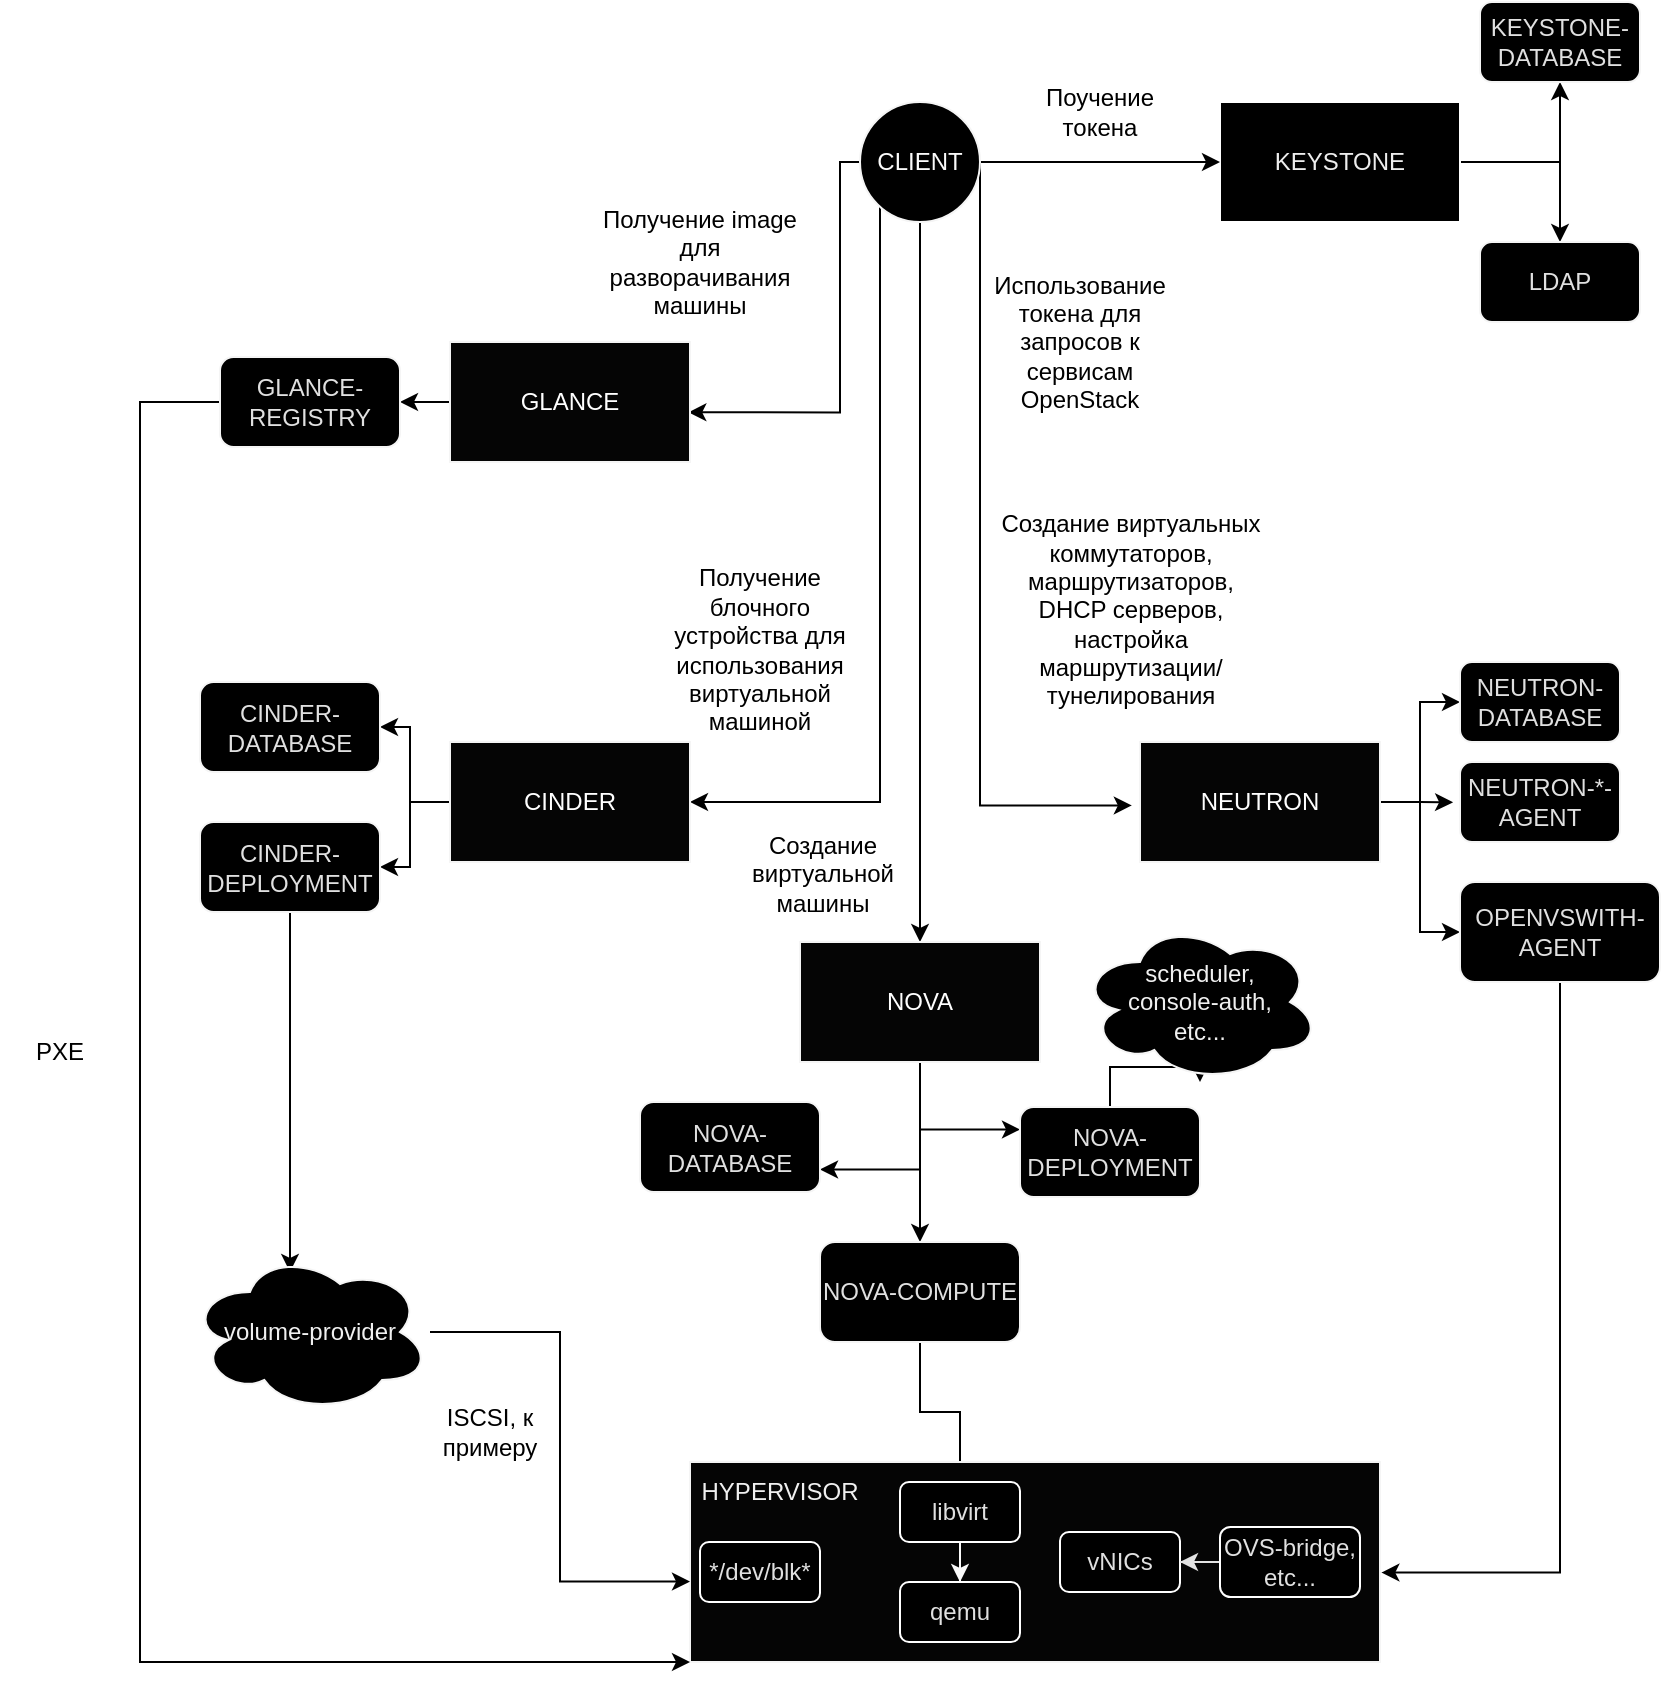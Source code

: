 <mxfile version="24.5.5" type="device">
  <diagram name="Страница — 1" id="yQepRrKSLse9UqKDeXqT">
    <mxGraphModel dx="2901" dy="2309" grid="1" gridSize="10" guides="1" tooltips="1" connect="1" arrows="1" fold="1" page="1" pageScale="1" pageWidth="827" pageHeight="1169" math="0" shadow="0">
      <root>
        <mxCell id="0" />
        <mxCell id="1" parent="0" />
        <mxCell id="1b5dXNHXJA4Hd9jXxRGN-10" value="" style="edgeStyle=orthogonalEdgeStyle;rounded=0;orthogonalLoop=1;jettySize=auto;html=1;" parent="1" source="1b5dXNHXJA4Hd9jXxRGN-1" target="1b5dXNHXJA4Hd9jXxRGN-7" edge="1">
          <mxGeometry relative="1" as="geometry" />
        </mxCell>
        <mxCell id="1b5dXNHXJA4Hd9jXxRGN-12" style="edgeStyle=orthogonalEdgeStyle;rounded=0;orthogonalLoop=1;jettySize=auto;html=1;entryX=0.5;entryY=1;entryDx=0;entryDy=0;" parent="1" source="1b5dXNHXJA4Hd9jXxRGN-1" target="1b5dXNHXJA4Hd9jXxRGN-4" edge="1">
          <mxGeometry relative="1" as="geometry" />
        </mxCell>
        <mxCell id="1b5dXNHXJA4Hd9jXxRGN-1" value="&lt;font color=&quot;#ededed&quot;&gt;KEYSTONE&lt;/font&gt;" style="whiteSpace=wrap;html=1;fillColor=#000000;rounded=0;strokeColor=#FFFFFF;" parent="1" vertex="1">
          <mxGeometry x="570" y="10" width="120" height="60" as="geometry" />
        </mxCell>
        <mxCell id="1b5dXNHXJA4Hd9jXxRGN-4" value="&lt;font color=&quot;#e0e0e0&quot;&gt;KEYSTONE-DATABASE&lt;/font&gt;" style="whiteSpace=wrap;html=1;rounded=1;fillColor=#000000;strokeColor=#F5F5F5;" parent="1" vertex="1">
          <mxGeometry x="700" y="-40" width="80" height="40" as="geometry" />
        </mxCell>
        <mxCell id="1b5dXNHXJA4Hd9jXxRGN-7" value="&lt;font color=&quot;#e0e0e0&quot;&gt;LDAP&lt;/font&gt;" style="whiteSpace=wrap;html=1;rounded=1;fillColor=#000000;strokeColor=#F5F5F5;" parent="1" vertex="1">
          <mxGeometry x="700" y="80" width="80" height="40" as="geometry" />
        </mxCell>
        <mxCell id="1b5dXNHXJA4Hd9jXxRGN-16" value="" style="edgeStyle=orthogonalEdgeStyle;rounded=0;orthogonalLoop=1;jettySize=auto;html=1;entryX=0;entryY=0.5;entryDx=0;entryDy=0;" parent="1" source="1b5dXNHXJA4Hd9jXxRGN-13" target="1b5dXNHXJA4Hd9jXxRGN-1" edge="1">
          <mxGeometry relative="1" as="geometry">
            <mxPoint x="520" y="60" as="targetPoint" />
          </mxGeometry>
        </mxCell>
        <mxCell id="1b5dXNHXJA4Hd9jXxRGN-71" value="" style="edgeStyle=orthogonalEdgeStyle;rounded=0;orthogonalLoop=1;jettySize=auto;html=1;entryX=0.5;entryY=0;entryDx=0;entryDy=0;" parent="1" target="1b5dXNHXJA4Hd9jXxRGN-17" edge="1">
          <mxGeometry relative="1" as="geometry">
            <mxPoint x="430" y="60" as="sourcePoint" />
            <mxPoint x="420" y="400" as="targetPoint" />
            <Array as="points">
              <mxPoint x="420" y="60" />
            </Array>
          </mxGeometry>
        </mxCell>
        <mxCell id="1b5dXNHXJA4Hd9jXxRGN-73" value="" style="edgeStyle=orthogonalEdgeStyle;rounded=0;orthogonalLoop=1;jettySize=auto;html=1;entryX=0.993;entryY=0.586;entryDx=0;entryDy=0;entryPerimeter=0;" parent="1" source="1b5dXNHXJA4Hd9jXxRGN-13" target="1b5dXNHXJA4Hd9jXxRGN-63" edge="1">
          <mxGeometry relative="1" as="geometry">
            <mxPoint x="420" y="150" as="targetPoint" />
            <Array as="points">
              <mxPoint x="380" y="40" />
              <mxPoint x="380" y="165" />
            </Array>
          </mxGeometry>
        </mxCell>
        <mxCell id="1b5dXNHXJA4Hd9jXxRGN-75" value="" style="edgeStyle=orthogonalEdgeStyle;rounded=0;orthogonalLoop=1;jettySize=auto;html=1;entryX=1;entryY=0.5;entryDx=0;entryDy=0;" parent="1" source="1b5dXNHXJA4Hd9jXxRGN-13" target="1b5dXNHXJA4Hd9jXxRGN-37" edge="1">
          <mxGeometry relative="1" as="geometry">
            <mxPoint x="420" y="360" as="targetPoint" />
            <Array as="points">
              <mxPoint x="400" y="360" />
            </Array>
          </mxGeometry>
        </mxCell>
        <mxCell id="1b5dXNHXJA4Hd9jXxRGN-77" value="" style="edgeStyle=orthogonalEdgeStyle;rounded=0;orthogonalLoop=1;jettySize=auto;html=1;entryX=-0.034;entryY=0.529;entryDx=0;entryDy=0;entryPerimeter=0;" parent="1" source="1b5dXNHXJA4Hd9jXxRGN-13" target="1b5dXNHXJA4Hd9jXxRGN-50" edge="1">
          <mxGeometry relative="1" as="geometry">
            <mxPoint x="420" y="150" as="targetPoint" />
            <Array as="points">
              <mxPoint x="450" y="362" />
            </Array>
          </mxGeometry>
        </mxCell>
        <mxCell id="1b5dXNHXJA4Hd9jXxRGN-13" value="&lt;font color=&quot;#fafafa&quot;&gt;CLIENT&lt;/font&gt;" style="ellipse;whiteSpace=wrap;html=1;strokeColor=#F5F5F5;fillColor=#000000;" parent="1" vertex="1">
          <mxGeometry x="390" y="10" width="60" height="60" as="geometry" />
        </mxCell>
        <mxCell id="1b5dXNHXJA4Hd9jXxRGN-14" value="Поучение токена" style="text;strokeColor=none;align=center;fillColor=none;html=1;verticalAlign=middle;whiteSpace=wrap;rounded=0;" parent="1" vertex="1">
          <mxGeometry x="480" width="60" height="30" as="geometry" />
        </mxCell>
        <mxCell id="1b5dXNHXJA4Hd9jXxRGN-24" value="" style="edgeStyle=orthogonalEdgeStyle;rounded=0;orthogonalLoop=1;jettySize=auto;html=1;" parent="1" source="1b5dXNHXJA4Hd9jXxRGN-17" target="1b5dXNHXJA4Hd9jXxRGN-20" edge="1">
          <mxGeometry relative="1" as="geometry" />
        </mxCell>
        <mxCell id="1b5dXNHXJA4Hd9jXxRGN-25" style="edgeStyle=orthogonalEdgeStyle;rounded=0;orthogonalLoop=1;jettySize=auto;html=1;entryX=1;entryY=0.75;entryDx=0;entryDy=0;" parent="1" source="1b5dXNHXJA4Hd9jXxRGN-17" target="1b5dXNHXJA4Hd9jXxRGN-18" edge="1">
          <mxGeometry relative="1" as="geometry" />
        </mxCell>
        <mxCell id="1b5dXNHXJA4Hd9jXxRGN-26" style="edgeStyle=orthogonalEdgeStyle;rounded=0;orthogonalLoop=1;jettySize=auto;html=1;entryX=0;entryY=0.25;entryDx=0;entryDy=0;" parent="1" source="1b5dXNHXJA4Hd9jXxRGN-17" target="1b5dXNHXJA4Hd9jXxRGN-19" edge="1">
          <mxGeometry relative="1" as="geometry">
            <Array as="points">
              <mxPoint x="420" y="524" />
            </Array>
          </mxGeometry>
        </mxCell>
        <mxCell id="1b5dXNHXJA4Hd9jXxRGN-17" value="&lt;font color=&quot;#ffffff&quot;&gt;NOVA&lt;/font&gt;" style="whiteSpace=wrap;html=1;fillColor=#050505;strokeColor=#F5F5F5;" parent="1" vertex="1">
          <mxGeometry x="360" y="430" width="120" height="60" as="geometry" />
        </mxCell>
        <mxCell id="1b5dXNHXJA4Hd9jXxRGN-18" value="&lt;font color=&quot;#e0e0e0&quot;&gt;NOVA-DATABASE&lt;/font&gt;" style="whiteSpace=wrap;html=1;rounded=1;fillColor=#000000;strokeColor=#F5F5F5;" parent="1" vertex="1">
          <mxGeometry x="280" y="510" width="90" height="45" as="geometry" />
        </mxCell>
        <mxCell id="1b5dXNHXJA4Hd9jXxRGN-23" value="" style="edgeStyle=orthogonalEdgeStyle;rounded=0;orthogonalLoop=1;jettySize=auto;html=1;" parent="1" source="1b5dXNHXJA4Hd9jXxRGN-19" target="1b5dXNHXJA4Hd9jXxRGN-22" edge="1">
          <mxGeometry relative="1" as="geometry" />
        </mxCell>
        <mxCell id="1b5dXNHXJA4Hd9jXxRGN-19" value="&lt;font color=&quot;#e0e0e0&quot;&gt;NOVA-DEPLOYMENT&lt;/font&gt;" style="whiteSpace=wrap;html=1;rounded=1;fillColor=#000000;strokeColor=#F5F5F5;" parent="1" vertex="1">
          <mxGeometry x="470" y="512.5" width="90" height="45" as="geometry" />
        </mxCell>
        <mxCell id="1b5dXNHXJA4Hd9jXxRGN-36" value="" style="edgeStyle=orthogonalEdgeStyle;rounded=0;orthogonalLoop=1;jettySize=auto;html=1;" parent="1" source="1b5dXNHXJA4Hd9jXxRGN-20" target="1b5dXNHXJA4Hd9jXxRGN-32" edge="1">
          <mxGeometry relative="1" as="geometry">
            <Array as="points">
              <mxPoint x="420" y="665" />
              <mxPoint x="440" y="665" />
            </Array>
          </mxGeometry>
        </mxCell>
        <mxCell id="1b5dXNHXJA4Hd9jXxRGN-20" value="&lt;font color=&quot;#e0e0e0&quot;&gt;NOVA-COMPUTE&lt;/font&gt;" style="whiteSpace=wrap;html=1;rounded=1;fillColor=#000000;strokeColor=#F5F5F5;" parent="1" vertex="1">
          <mxGeometry x="370" y="580" width="100" height="50" as="geometry" />
        </mxCell>
        <mxCell id="1b5dXNHXJA4Hd9jXxRGN-22" value="&lt;font color=&quot;#f0f0f0&quot;&gt;scheduler, &lt;br&gt;console-auth, &lt;br&gt;etc...&lt;/font&gt;" style="ellipse;shape=cloud;whiteSpace=wrap;html=1;fillColor=#000000;rounded=1;strokeColor=#F5F5F5;" parent="1" vertex="1">
          <mxGeometry x="500" y="420" width="120" height="80" as="geometry" />
        </mxCell>
        <mxCell id="1b5dXNHXJA4Hd9jXxRGN-29" value="" style="whiteSpace=wrap;html=1;fillColor=#050505;strokeColor=#F5F5F5;" parent="1" vertex="1">
          <mxGeometry x="305" y="690" width="345" height="100" as="geometry" />
        </mxCell>
        <mxCell id="1b5dXNHXJA4Hd9jXxRGN-30" value="&lt;font color=&quot;#f0f0f0&quot;&gt;HYPERVISOR&lt;/font&gt;" style="text;strokeColor=none;align=center;fillColor=none;html=1;verticalAlign=middle;whiteSpace=wrap;rounded=0;" parent="1" vertex="1">
          <mxGeometry x="320" y="690" width="60" height="30" as="geometry" />
        </mxCell>
        <mxCell id="1b5dXNHXJA4Hd9jXxRGN-34" value="" style="edgeStyle=orthogonalEdgeStyle;rounded=0;orthogonalLoop=1;jettySize=auto;html=1;strokeColor=#FAFAFA;" parent="1" source="1b5dXNHXJA4Hd9jXxRGN-32" target="1b5dXNHXJA4Hd9jXxRGN-33" edge="1">
          <mxGeometry relative="1" as="geometry" />
        </mxCell>
        <mxCell id="1b5dXNHXJA4Hd9jXxRGN-32" value="&lt;font color=&quot;#e0e0e0&quot;&gt;libvirt&lt;/font&gt;" style="whiteSpace=wrap;html=1;rounded=1;fillColor=#000000;strokeColor=#FFFFFF;" parent="1" vertex="1">
          <mxGeometry x="410" y="700" width="60" height="30" as="geometry" />
        </mxCell>
        <mxCell id="1b5dXNHXJA4Hd9jXxRGN-33" value="&lt;font color=&quot;#e0e0e0&quot;&gt;qemu&lt;/font&gt;" style="whiteSpace=wrap;html=1;rounded=1;fillColor=#000000;strokeColor=#FFFFFF;" parent="1" vertex="1">
          <mxGeometry x="410" y="750" width="60" height="30" as="geometry" />
        </mxCell>
        <mxCell id="1b5dXNHXJA4Hd9jXxRGN-46" value="" style="edgeStyle=orthogonalEdgeStyle;rounded=0;orthogonalLoop=1;jettySize=auto;html=1;" parent="1" source="1b5dXNHXJA4Hd9jXxRGN-37" target="1b5dXNHXJA4Hd9jXxRGN-40" edge="1">
          <mxGeometry relative="1" as="geometry" />
        </mxCell>
        <mxCell id="1b5dXNHXJA4Hd9jXxRGN-47" style="edgeStyle=orthogonalEdgeStyle;rounded=0;orthogonalLoop=1;jettySize=auto;html=1;entryX=1;entryY=0.5;entryDx=0;entryDy=0;" parent="1" source="1b5dXNHXJA4Hd9jXxRGN-37" target="1b5dXNHXJA4Hd9jXxRGN-38" edge="1">
          <mxGeometry relative="1" as="geometry" />
        </mxCell>
        <mxCell id="1b5dXNHXJA4Hd9jXxRGN-37" value="&lt;font color=&quot;#ffffff&quot;&gt;CINDER&lt;/font&gt;" style="whiteSpace=wrap;html=1;fillColor=#050505;strokeColor=#F5F5F5;" parent="1" vertex="1">
          <mxGeometry x="185" y="330" width="120" height="60" as="geometry" />
        </mxCell>
        <mxCell id="1b5dXNHXJA4Hd9jXxRGN-38" value="&lt;font color=&quot;#e0e0e0&quot;&gt;CINDER-DATABASE&lt;/font&gt;" style="whiteSpace=wrap;html=1;rounded=1;fillColor=#000000;strokeColor=#F5F5F5;" parent="1" vertex="1">
          <mxGeometry x="60" y="300" width="90" height="45" as="geometry" />
        </mxCell>
        <mxCell id="1b5dXNHXJA4Hd9jXxRGN-49" value="" style="edgeStyle=orthogonalEdgeStyle;rounded=0;orthogonalLoop=1;jettySize=auto;html=1;exitX=0.5;exitY=1;exitDx=0;exitDy=0;" parent="1" source="1b5dXNHXJA4Hd9jXxRGN-40" edge="1">
          <mxGeometry relative="1" as="geometry">
            <mxPoint x="105" y="440" as="sourcePoint" />
            <mxPoint x="105" y="595" as="targetPoint" />
          </mxGeometry>
        </mxCell>
        <mxCell id="1b5dXNHXJA4Hd9jXxRGN-40" value="&lt;font color=&quot;#e0e0e0&quot;&gt;CINDER-DEPLOYMENT&lt;/font&gt;" style="whiteSpace=wrap;html=1;rounded=1;fillColor=#000000;strokeColor=#F5F5F5;" parent="1" vertex="1">
          <mxGeometry x="60" y="370" width="90" height="45" as="geometry" />
        </mxCell>
        <mxCell id="1b5dXNHXJA4Hd9jXxRGN-44" value="" style="edgeStyle=orthogonalEdgeStyle;rounded=0;orthogonalLoop=1;jettySize=auto;html=1;entryX=0;entryY=0.598;entryDx=0;entryDy=0;entryPerimeter=0;" parent="1" source="1b5dXNHXJA4Hd9jXxRGN-42" target="1b5dXNHXJA4Hd9jXxRGN-29" edge="1">
          <mxGeometry relative="1" as="geometry">
            <mxPoint x="275" y="625" as="targetPoint" />
          </mxGeometry>
        </mxCell>
        <mxCell id="1b5dXNHXJA4Hd9jXxRGN-42" value="&lt;font color=&quot;#f0f0f0&quot;&gt;volume-provider&lt;/font&gt;" style="ellipse;shape=cloud;whiteSpace=wrap;html=1;fillColor=#000000;rounded=1;strokeColor=#F5F5F5;" parent="1" vertex="1">
          <mxGeometry x="55" y="585" width="120" height="80" as="geometry" />
        </mxCell>
        <mxCell id="1b5dXNHXJA4Hd9jXxRGN-45" value="&lt;font color=&quot;#e0e0e0&quot;&gt;*/dev/blk*&lt;/font&gt;" style="whiteSpace=wrap;html=1;rounded=1;fillColor=#000000;strokeColor=#FFFFFF;" parent="1" vertex="1">
          <mxGeometry x="310" y="730" width="60" height="30" as="geometry" />
        </mxCell>
        <mxCell id="1b5dXNHXJA4Hd9jXxRGN-54" value="" style="edgeStyle=orthogonalEdgeStyle;rounded=0;orthogonalLoop=1;jettySize=auto;html=1;entryX=0;entryY=0.5;entryDx=0;entryDy=0;" parent="1" source="1b5dXNHXJA4Hd9jXxRGN-50" target="1b5dXNHXJA4Hd9jXxRGN-51" edge="1">
          <mxGeometry relative="1" as="geometry" />
        </mxCell>
        <mxCell id="1b5dXNHXJA4Hd9jXxRGN-55" value="" style="edgeStyle=orthogonalEdgeStyle;rounded=0;orthogonalLoop=1;jettySize=auto;html=1;entryX=0;entryY=0.5;entryDx=0;entryDy=0;" parent="1" source="1b5dXNHXJA4Hd9jXxRGN-50" target="1b5dXNHXJA4Hd9jXxRGN-53" edge="1">
          <mxGeometry relative="1" as="geometry" />
        </mxCell>
        <mxCell id="1b5dXNHXJA4Hd9jXxRGN-57" value="" style="edgeStyle=orthogonalEdgeStyle;rounded=0;orthogonalLoop=1;jettySize=auto;html=1;entryX=-0.043;entryY=0.504;entryDx=0;entryDy=0;entryPerimeter=0;" parent="1" source="1b5dXNHXJA4Hd9jXxRGN-50" target="1b5dXNHXJA4Hd9jXxRGN-52" edge="1">
          <mxGeometry relative="1" as="geometry">
            <mxPoint x="750" y="360" as="targetPoint" />
          </mxGeometry>
        </mxCell>
        <mxCell id="1b5dXNHXJA4Hd9jXxRGN-50" value="&lt;font color=&quot;#ffffff&quot;&gt;NEUTRON&lt;/font&gt;" style="whiteSpace=wrap;html=1;fillColor=#050505;strokeColor=#F5F5F5;" parent="1" vertex="1">
          <mxGeometry x="530" y="330" width="120" height="60" as="geometry" />
        </mxCell>
        <mxCell id="1b5dXNHXJA4Hd9jXxRGN-51" value="&lt;font color=&quot;#e0e0e0&quot;&gt;NEUTRON-DATABASE&lt;/font&gt;" style="whiteSpace=wrap;html=1;rounded=1;fillColor=#000000;strokeColor=#F5F5F5;" parent="1" vertex="1">
          <mxGeometry x="690" y="290" width="80" height="40" as="geometry" />
        </mxCell>
        <mxCell id="1b5dXNHXJA4Hd9jXxRGN-52" value="&lt;font color=&quot;#e0e0e0&quot;&gt;NEUTRON-*-AGENT&lt;/font&gt;" style="whiteSpace=wrap;html=1;rounded=1;fillColor=#000000;strokeColor=#F5F5F5;" parent="1" vertex="1">
          <mxGeometry x="690" y="340" width="80" height="40" as="geometry" />
        </mxCell>
        <mxCell id="1b5dXNHXJA4Hd9jXxRGN-62" value="" style="edgeStyle=orthogonalEdgeStyle;rounded=0;orthogonalLoop=1;jettySize=auto;html=1;entryX=1.002;entryY=0.553;entryDx=0;entryDy=0;entryPerimeter=0;" parent="1" source="1b5dXNHXJA4Hd9jXxRGN-53" target="1b5dXNHXJA4Hd9jXxRGN-29" edge="1">
          <mxGeometry relative="1" as="geometry">
            <mxPoint x="740" y="740" as="targetPoint" />
            <Array as="points">
              <mxPoint x="740" y="745" />
            </Array>
          </mxGeometry>
        </mxCell>
        <mxCell id="1b5dXNHXJA4Hd9jXxRGN-53" value="&lt;font color=&quot;#e0e0e0&quot;&gt;OPENVSWITH-AGENT&lt;/font&gt;" style="whiteSpace=wrap;html=1;rounded=1;fillColor=#000000;strokeColor=#F5F5F5;" parent="1" vertex="1">
          <mxGeometry x="690" y="400" width="100" height="50" as="geometry" />
        </mxCell>
        <mxCell id="1b5dXNHXJA4Hd9jXxRGN-58" value="&lt;font color=&quot;#e0e0e0&quot;&gt;vNICs&lt;/font&gt;" style="whiteSpace=wrap;html=1;rounded=1;fillColor=#000000;strokeColor=#FFFFFF;" parent="1" vertex="1">
          <mxGeometry x="490" y="725" width="60" height="30" as="geometry" />
        </mxCell>
        <mxCell id="kUqKZUFne0dcGdVrF1-i-1" value="" style="edgeStyle=orthogonalEdgeStyle;rounded=0;orthogonalLoop=1;jettySize=auto;html=1;strokeColor=#E3E3E3;" parent="1" source="1b5dXNHXJA4Hd9jXxRGN-59" target="1b5dXNHXJA4Hd9jXxRGN-58" edge="1">
          <mxGeometry relative="1" as="geometry" />
        </mxCell>
        <mxCell id="1b5dXNHXJA4Hd9jXxRGN-59" value="&lt;font color=&quot;#e0e0e0&quot;&gt;OVS-bridge, etc...&lt;/font&gt;" style="whiteSpace=wrap;html=1;rounded=1;fillColor=#000000;strokeColor=#FFFFFF;" parent="1" vertex="1">
          <mxGeometry x="570" y="722.5" width="70" height="35" as="geometry" />
        </mxCell>
        <mxCell id="1b5dXNHXJA4Hd9jXxRGN-65" value="" style="edgeStyle=orthogonalEdgeStyle;rounded=0;orthogonalLoop=1;jettySize=auto;html=1;" parent="1" source="1b5dXNHXJA4Hd9jXxRGN-63" target="1b5dXNHXJA4Hd9jXxRGN-64" edge="1">
          <mxGeometry relative="1" as="geometry" />
        </mxCell>
        <mxCell id="1b5dXNHXJA4Hd9jXxRGN-63" value="&lt;font color=&quot;#ffffff&quot;&gt;GLANCE&lt;/font&gt;" style="whiteSpace=wrap;html=1;fillColor=#050505;strokeColor=#F5F5F5;" parent="1" vertex="1">
          <mxGeometry x="185" y="130" width="120" height="60" as="geometry" />
        </mxCell>
        <mxCell id="1b5dXNHXJA4Hd9jXxRGN-67" value="" style="edgeStyle=orthogonalEdgeStyle;rounded=0;orthogonalLoop=1;jettySize=auto;html=1;entryX=0;entryY=1;entryDx=0;entryDy=0;" parent="1" source="1b5dXNHXJA4Hd9jXxRGN-64" target="1b5dXNHXJA4Hd9jXxRGN-29" edge="1">
          <mxGeometry relative="1" as="geometry">
            <mxPoint x="-20" y="780" as="targetPoint" />
            <Array as="points">
              <mxPoint x="30" y="160" />
              <mxPoint x="30" y="790" />
            </Array>
          </mxGeometry>
        </mxCell>
        <mxCell id="1b5dXNHXJA4Hd9jXxRGN-64" value="&lt;font color=&quot;#e0e0e0&quot;&gt;GLANCE-REGISTRY&lt;/font&gt;" style="whiteSpace=wrap;html=1;rounded=1;fillColor=#000000;strokeColor=#F5F5F5;" parent="1" vertex="1">
          <mxGeometry x="70" y="137.5" width="90" height="45" as="geometry" />
        </mxCell>
        <mxCell id="1b5dXNHXJA4Hd9jXxRGN-68" value="PXE" style="text;strokeColor=none;align=center;fillColor=none;html=1;verticalAlign=middle;whiteSpace=wrap;rounded=0;" parent="1" vertex="1">
          <mxGeometry x="-40" y="470" width="60" height="30" as="geometry" />
        </mxCell>
        <mxCell id="1b5dXNHXJA4Hd9jXxRGN-69" value="ISCSI, к примеру" style="text;strokeColor=none;align=center;fillColor=none;html=1;verticalAlign=middle;whiteSpace=wrap;rounded=0;" parent="1" vertex="1">
          <mxGeometry x="175" y="660" width="60" height="30" as="geometry" />
        </mxCell>
        <mxCell id="1b5dXNHXJA4Hd9jXxRGN-79" value="Использование токена для запросов к сервисам OpenStack" style="text;strokeColor=none;align=center;fillColor=none;html=1;verticalAlign=middle;whiteSpace=wrap;rounded=0;" parent="1" vertex="1">
          <mxGeometry x="450" y="90" width="100" height="80" as="geometry" />
        </mxCell>
        <mxCell id="1b5dXNHXJA4Hd9jXxRGN-80" value="Получение image для разворачивания машины" style="text;strokeColor=none;align=center;fillColor=none;html=1;verticalAlign=middle;whiteSpace=wrap;rounded=0;" parent="1" vertex="1">
          <mxGeometry x="260" y="50" width="100" height="80" as="geometry" />
        </mxCell>
        <mxCell id="1b5dXNHXJA4Hd9jXxRGN-81" value="Получение блочного устройства для использования виртуальной машиной" style="text;strokeColor=none;align=center;fillColor=none;html=1;verticalAlign=middle;whiteSpace=wrap;rounded=0;" parent="1" vertex="1">
          <mxGeometry x="285" y="240" width="110" height="88" as="geometry" />
        </mxCell>
        <mxCell id="1b5dXNHXJA4Hd9jXxRGN-82" value="Создание виртуальных коммутаторов, маршрутизаторов, DHCP серверов, настройка маршрутизации/тунелирования" style="text;strokeColor=none;align=center;fillColor=none;html=1;verticalAlign=middle;whiteSpace=wrap;rounded=0;" parent="1" vertex="1">
          <mxGeometry x="457.5" y="210" width="135" height="108" as="geometry" />
        </mxCell>
        <mxCell id="1b5dXNHXJA4Hd9jXxRGN-83" value="Создание виртуальной машины" style="text;strokeColor=none;align=center;fillColor=none;html=1;verticalAlign=middle;whiteSpace=wrap;rounded=0;" parent="1" vertex="1">
          <mxGeometry x="329" y="362" width="85" height="68" as="geometry" />
        </mxCell>
      </root>
    </mxGraphModel>
  </diagram>
</mxfile>
